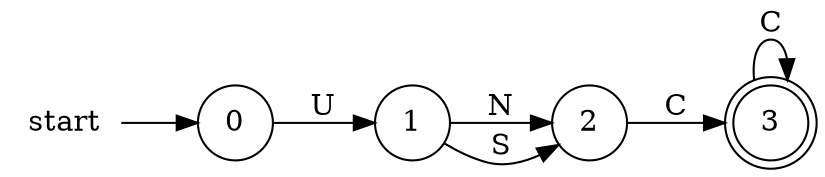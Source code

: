 digraph {
    rankdir = "LR";

    "start" [shape = none];

    node [shape = circle];
    0 [label = "0"];
    1 [label = "1"];
    2 [label = "2"];

    node [shape = doublecircle];
    3 [label = "3"];

    "start" -> 0;
    0 -> 1 [label = "U"];
    1 -> 2 [label = "N"];
    1 -> 2 [label = "S"];
    2 -> 3 [label = "C"];
    3 -> 3 [label = "C"];

}
